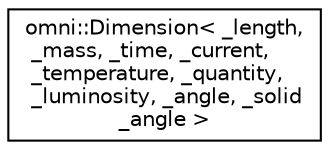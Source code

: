 digraph "Graphical Class Hierarchy"
{
  edge [fontname="Helvetica",fontsize="10",labelfontname="Helvetica",labelfontsize="10"];
  node [fontname="Helvetica",fontsize="10",shape=record];
  rankdir="LR";
  Node0 [label="omni::Dimension\< _length,\l _mass, _time, _current,\l _temperature, _quantity,\l _luminosity, _angle, _solid\l_angle \>",height=0.2,width=0.4,color="black", fillcolor="white", style="filled",URL="$structomni_1_1Dimension.html"];
}
